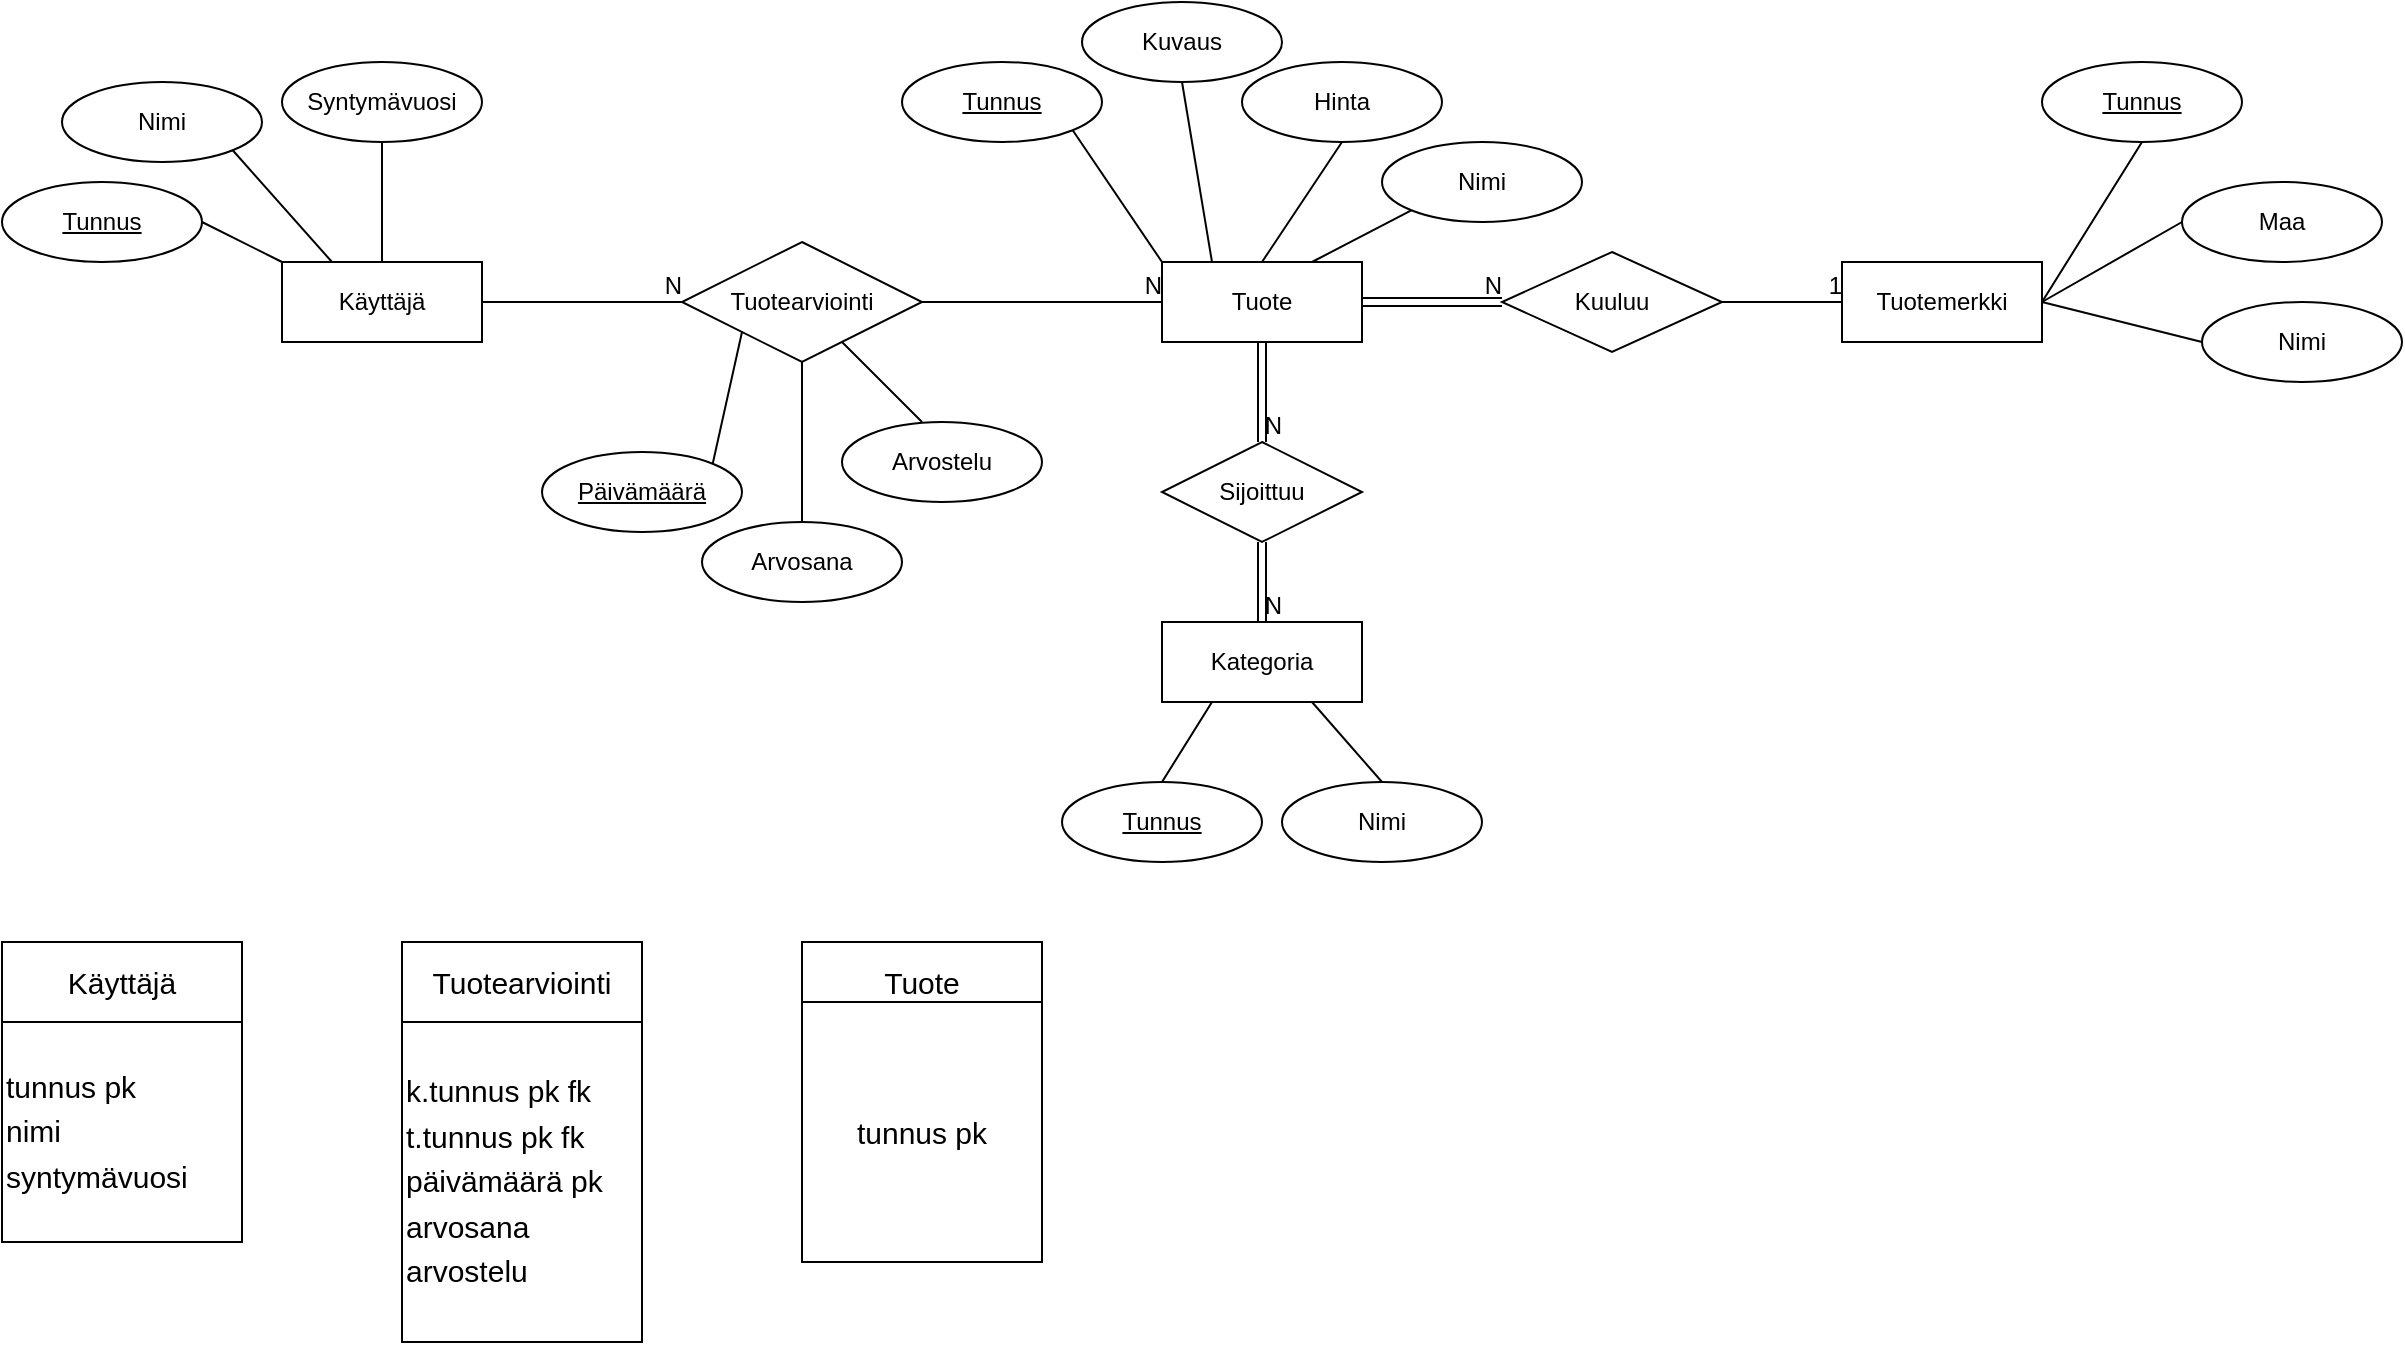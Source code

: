 <mxfile version="20.3.7" type="github">
  <diagram id="m7byCUXv8bsZPGeRrNFc" name="Page-1">
    <mxGraphModel dx="1247" dy="1045" grid="1" gridSize="10" guides="1" tooltips="1" connect="1" arrows="1" fold="1" page="1" pageScale="1" pageWidth="1390" pageHeight="980" math="0" shadow="0">
      <root>
        <mxCell id="0" />
        <mxCell id="1" parent="0" />
        <mxCell id="1J8m2lMNwZSa7RevFoXh-1" value="Kategoria" style="whiteSpace=wrap;html=1;align=center;" parent="1" vertex="1">
          <mxGeometry x="620" y="320" width="100" height="40" as="geometry" />
        </mxCell>
        <mxCell id="1J8m2lMNwZSa7RevFoXh-2" value="Tuotemerkki" style="whiteSpace=wrap;html=1;align=center;" parent="1" vertex="1">
          <mxGeometry x="960" y="140" width="100" height="40" as="geometry" />
        </mxCell>
        <mxCell id="1J8m2lMNwZSa7RevFoXh-3" value="Tuote" style="whiteSpace=wrap;html=1;align=center;" parent="1" vertex="1">
          <mxGeometry x="620" y="140" width="100" height="40" as="geometry" />
        </mxCell>
        <mxCell id="1J8m2lMNwZSa7RevFoXh-4" value="Käyttäjä" style="whiteSpace=wrap;html=1;align=center;" parent="1" vertex="1">
          <mxGeometry x="180" y="140" width="100" height="40" as="geometry" />
        </mxCell>
        <mxCell id="1J8m2lMNwZSa7RevFoXh-5" value="Tunnus" style="ellipse;whiteSpace=wrap;html=1;align=center;fontStyle=4;" parent="1" vertex="1">
          <mxGeometry x="40" y="100" width="100" height="40" as="geometry" />
        </mxCell>
        <mxCell id="1J8m2lMNwZSa7RevFoXh-6" value="Nimi" style="ellipse;whiteSpace=wrap;html=1;align=center;" parent="1" vertex="1">
          <mxGeometry x="70" y="50" width="100" height="40" as="geometry" />
        </mxCell>
        <mxCell id="1J8m2lMNwZSa7RevFoXh-7" value="Syntymävuosi" style="ellipse;whiteSpace=wrap;html=1;align=center;" parent="1" vertex="1">
          <mxGeometry x="180" y="40" width="100" height="40" as="geometry" />
        </mxCell>
        <mxCell id="1J8m2lMNwZSa7RevFoXh-8" value="" style="endArrow=none;html=1;rounded=0;exitX=1;exitY=0.5;exitDx=0;exitDy=0;entryX=0;entryY=0;entryDx=0;entryDy=0;" parent="1" source="1J8m2lMNwZSa7RevFoXh-5" target="1J8m2lMNwZSa7RevFoXh-4" edge="1">
          <mxGeometry relative="1" as="geometry">
            <mxPoint x="370" y="350" as="sourcePoint" />
            <mxPoint x="530" y="350" as="targetPoint" />
          </mxGeometry>
        </mxCell>
        <mxCell id="1J8m2lMNwZSa7RevFoXh-9" value="" style="endArrow=none;html=1;rounded=0;exitX=1;exitY=1;exitDx=0;exitDy=0;entryX=0.25;entryY=0;entryDx=0;entryDy=0;" parent="1" source="1J8m2lMNwZSa7RevFoXh-6" target="1J8m2lMNwZSa7RevFoXh-4" edge="1">
          <mxGeometry relative="1" as="geometry">
            <mxPoint x="370" y="350" as="sourcePoint" />
            <mxPoint x="530" y="350" as="targetPoint" />
          </mxGeometry>
        </mxCell>
        <mxCell id="1J8m2lMNwZSa7RevFoXh-10" value="" style="endArrow=none;html=1;rounded=0;exitX=0.5;exitY=1;exitDx=0;exitDy=0;entryX=0.5;entryY=0;entryDx=0;entryDy=0;" parent="1" source="1J8m2lMNwZSa7RevFoXh-7" target="1J8m2lMNwZSa7RevFoXh-4" edge="1">
          <mxGeometry relative="1" as="geometry">
            <mxPoint x="370" y="350" as="sourcePoint" />
            <mxPoint x="530" y="350" as="targetPoint" />
          </mxGeometry>
        </mxCell>
        <mxCell id="1J8m2lMNwZSa7RevFoXh-13" value="Tunnus" style="ellipse;whiteSpace=wrap;html=1;align=center;fontStyle=4;" parent="1" vertex="1">
          <mxGeometry x="490" y="40" width="100" height="40" as="geometry" />
        </mxCell>
        <mxCell id="1J8m2lMNwZSa7RevFoXh-14" value="Hinta" style="ellipse;whiteSpace=wrap;html=1;align=center;" parent="1" vertex="1">
          <mxGeometry x="660" y="40" width="100" height="40" as="geometry" />
        </mxCell>
        <mxCell id="1J8m2lMNwZSa7RevFoXh-15" value="Nimi" style="ellipse;whiteSpace=wrap;html=1;align=center;" parent="1" vertex="1">
          <mxGeometry x="730" y="80" width="100" height="40" as="geometry" />
        </mxCell>
        <mxCell id="1J8m2lMNwZSa7RevFoXh-16" value="Kuvaus" style="ellipse;whiteSpace=wrap;html=1;align=center;" parent="1" vertex="1">
          <mxGeometry x="580" y="10" width="100" height="40" as="geometry" />
        </mxCell>
        <mxCell id="1J8m2lMNwZSa7RevFoXh-18" value="" style="endArrow=none;html=1;rounded=0;exitX=0.5;exitY=1;exitDx=0;exitDy=0;entryX=0.5;entryY=0;entryDx=0;entryDy=0;" parent="1" source="1J8m2lMNwZSa7RevFoXh-14" edge="1" target="1J8m2lMNwZSa7RevFoXh-3">
          <mxGeometry relative="1" as="geometry">
            <mxPoint x="800" y="120" as="sourcePoint" />
            <mxPoint x="730" y="140" as="targetPoint" />
          </mxGeometry>
        </mxCell>
        <mxCell id="1J8m2lMNwZSa7RevFoXh-19" value="" style="endArrow=none;html=1;rounded=0;exitX=0.5;exitY=1;exitDx=0;exitDy=0;entryX=0.25;entryY=0;entryDx=0;entryDy=0;" parent="1" source="1J8m2lMNwZSa7RevFoXh-16" target="1J8m2lMNwZSa7RevFoXh-3" edge="1">
          <mxGeometry relative="1" as="geometry">
            <mxPoint x="820" y="70" as="sourcePoint" />
            <mxPoint x="980" y="70" as="targetPoint" />
          </mxGeometry>
        </mxCell>
        <mxCell id="1J8m2lMNwZSa7RevFoXh-20" value="" style="endArrow=none;html=1;rounded=0;entryX=0.75;entryY=0;entryDx=0;entryDy=0;exitX=0;exitY=1;exitDx=0;exitDy=0;" parent="1" source="1J8m2lMNwZSa7RevFoXh-15" target="1J8m2lMNwZSa7RevFoXh-3" edge="1">
          <mxGeometry relative="1" as="geometry">
            <mxPoint x="820" y="170" as="sourcePoint" />
            <mxPoint x="980" y="70" as="targetPoint" />
          </mxGeometry>
        </mxCell>
        <mxCell id="1J8m2lMNwZSa7RevFoXh-21" value="" style="endArrow=none;html=1;rounded=0;exitX=0;exitY=0;exitDx=0;exitDy=0;entryX=1;entryY=1;entryDx=0;entryDy=0;" parent="1" source="1J8m2lMNwZSa7RevFoXh-3" edge="1">
          <mxGeometry relative="1" as="geometry">
            <mxPoint x="850" y="170" as="sourcePoint" />
            <mxPoint x="575.355" y="74.142" as="targetPoint" />
          </mxGeometry>
        </mxCell>
        <mxCell id="IW8RWpqijLfftMrdImLm-1" value="Tunnus" style="ellipse;whiteSpace=wrap;html=1;align=center;fontStyle=4;" vertex="1" parent="1">
          <mxGeometry x="570" y="400" width="100" height="40" as="geometry" />
        </mxCell>
        <mxCell id="IW8RWpqijLfftMrdImLm-2" value="Nimi" style="ellipse;whiteSpace=wrap;html=1;align=center;" vertex="1" parent="1">
          <mxGeometry x="680" y="400" width="100" height="40" as="geometry" />
        </mxCell>
        <mxCell id="IW8RWpqijLfftMrdImLm-5" value="" style="endArrow=none;html=1;rounded=0;exitX=0.5;exitY=0;exitDx=0;exitDy=0;entryX=0.25;entryY=1;entryDx=0;entryDy=0;" edge="1" parent="1" source="IW8RWpqijLfftMrdImLm-1" target="1J8m2lMNwZSa7RevFoXh-1">
          <mxGeometry relative="1" as="geometry">
            <mxPoint x="605.355" y="385.858" as="sourcePoint" />
            <mxPoint x="870" y="350" as="targetPoint" />
          </mxGeometry>
        </mxCell>
        <mxCell id="IW8RWpqijLfftMrdImLm-6" value="" style="endArrow=none;html=1;rounded=0;exitX=0.5;exitY=0;exitDx=0;exitDy=0;entryX=0.75;entryY=1;entryDx=0;entryDy=0;" edge="1" parent="1" source="IW8RWpqijLfftMrdImLm-2" target="1J8m2lMNwZSa7RevFoXh-1">
          <mxGeometry relative="1" as="geometry">
            <mxPoint x="710" y="350" as="sourcePoint" />
            <mxPoint x="870" y="350" as="targetPoint" />
          </mxGeometry>
        </mxCell>
        <mxCell id="IW8RWpqijLfftMrdImLm-7" value="Tunnus&lt;br&gt;" style="ellipse;whiteSpace=wrap;html=1;align=center;fontStyle=4;" vertex="1" parent="1">
          <mxGeometry x="1060" y="40" width="100" height="40" as="geometry" />
        </mxCell>
        <mxCell id="IW8RWpqijLfftMrdImLm-8" value="Nimi" style="ellipse;whiteSpace=wrap;html=1;align=center;" vertex="1" parent="1">
          <mxGeometry x="1140" y="160" width="100" height="40" as="geometry" />
        </mxCell>
        <mxCell id="IW8RWpqijLfftMrdImLm-9" value="Maa" style="ellipse;whiteSpace=wrap;html=1;align=center;" vertex="1" parent="1">
          <mxGeometry x="1130" y="100" width="100" height="40" as="geometry" />
        </mxCell>
        <mxCell id="IW8RWpqijLfftMrdImLm-10" value="" style="endArrow=none;html=1;rounded=0;entryX=0.5;entryY=1;entryDx=0;entryDy=0;exitX=1;exitY=0.5;exitDx=0;exitDy=0;" edge="1" parent="1" source="1J8m2lMNwZSa7RevFoXh-2" target="IW8RWpqijLfftMrdImLm-7">
          <mxGeometry relative="1" as="geometry">
            <mxPoint x="910" y="150" as="sourcePoint" />
            <mxPoint x="1070" y="150" as="targetPoint" />
          </mxGeometry>
        </mxCell>
        <mxCell id="IW8RWpqijLfftMrdImLm-11" value="" style="endArrow=none;html=1;rounded=0;exitX=0;exitY=0.5;exitDx=0;exitDy=0;entryX=1;entryY=0.5;entryDx=0;entryDy=0;" edge="1" parent="1" source="IW8RWpqijLfftMrdImLm-9" target="1J8m2lMNwZSa7RevFoXh-2">
          <mxGeometry relative="1" as="geometry">
            <mxPoint x="910" y="150" as="sourcePoint" />
            <mxPoint x="1070" y="150" as="targetPoint" />
          </mxGeometry>
        </mxCell>
        <mxCell id="IW8RWpqijLfftMrdImLm-12" value="" style="endArrow=none;html=1;rounded=0;exitX=0;exitY=0.5;exitDx=0;exitDy=0;entryX=1;entryY=0.5;entryDx=0;entryDy=0;" edge="1" parent="1" source="IW8RWpqijLfftMrdImLm-8" target="1J8m2lMNwZSa7RevFoXh-2">
          <mxGeometry relative="1" as="geometry">
            <mxPoint x="910" y="150" as="sourcePoint" />
            <mxPoint x="1070" y="150" as="targetPoint" />
          </mxGeometry>
        </mxCell>
        <mxCell id="IW8RWpqijLfftMrdImLm-15" value="Sijoittuu" style="shape=rhombus;perimeter=rhombusPerimeter;whiteSpace=wrap;html=1;align=center;" vertex="1" parent="1">
          <mxGeometry x="620" y="230" width="100" height="50" as="geometry" />
        </mxCell>
        <mxCell id="IW8RWpqijLfftMrdImLm-30" value="" style="endArrow=none;html=1;rounded=0;exitX=1;exitY=0.5;exitDx=0;exitDy=0;entryX=0;entryY=0.5;entryDx=0;entryDy=0;" edge="1" parent="1" target="1J8m2lMNwZSa7RevFoXh-3">
          <mxGeometry relative="1" as="geometry">
            <mxPoint x="500" y="160" as="sourcePoint" />
            <mxPoint x="580" y="270" as="targetPoint" />
          </mxGeometry>
        </mxCell>
        <mxCell id="IW8RWpqijLfftMrdImLm-31" value="N" style="resizable=0;html=1;align=right;verticalAlign=bottom;" connectable="0" vertex="1" parent="IW8RWpqijLfftMrdImLm-30">
          <mxGeometry x="1" relative="1" as="geometry" />
        </mxCell>
        <mxCell id="IW8RWpqijLfftMrdImLm-33" value="" style="endArrow=none;html=1;rounded=0;exitX=1;exitY=0.5;exitDx=0;exitDy=0;entryX=0;entryY=0.5;entryDx=0;entryDy=0;" edge="1" parent="1" source="1J8m2lMNwZSa7RevFoXh-4">
          <mxGeometry relative="1" as="geometry">
            <mxPoint x="360" y="270" as="sourcePoint" />
            <mxPoint x="380" y="160" as="targetPoint" />
          </mxGeometry>
        </mxCell>
        <mxCell id="IW8RWpqijLfftMrdImLm-34" value="N" style="resizable=0;html=1;align=right;verticalAlign=bottom;" connectable="0" vertex="1" parent="IW8RWpqijLfftMrdImLm-33">
          <mxGeometry x="1" relative="1" as="geometry" />
        </mxCell>
        <mxCell id="IW8RWpqijLfftMrdImLm-42" value="" style="shape=link;html=1;rounded=0;exitX=0.5;exitY=1;exitDx=0;exitDy=0;" edge="1" parent="1" source="IW8RWpqijLfftMrdImLm-15" target="1J8m2lMNwZSa7RevFoXh-1">
          <mxGeometry relative="1" as="geometry">
            <mxPoint x="760" y="270" as="sourcePoint" />
            <mxPoint x="920" y="270" as="targetPoint" />
          </mxGeometry>
        </mxCell>
        <mxCell id="IW8RWpqijLfftMrdImLm-43" value="N" style="resizable=0;html=1;align=right;verticalAlign=bottom;" connectable="0" vertex="1" parent="IW8RWpqijLfftMrdImLm-42">
          <mxGeometry x="1" relative="1" as="geometry">
            <mxPoint x="10" as="offset" />
          </mxGeometry>
        </mxCell>
        <mxCell id="IW8RWpqijLfftMrdImLm-49" value="" style="shape=link;html=1;rounded=0;exitX=0.5;exitY=1;exitDx=0;exitDy=0;entryX=0.5;entryY=0;entryDx=0;entryDy=0;" edge="1" parent="1" source="1J8m2lMNwZSa7RevFoXh-3" target="IW8RWpqijLfftMrdImLm-15">
          <mxGeometry relative="1" as="geometry">
            <mxPoint x="840" y="270" as="sourcePoint" />
            <mxPoint x="1000" y="270" as="targetPoint" />
          </mxGeometry>
        </mxCell>
        <mxCell id="IW8RWpqijLfftMrdImLm-50" value="N" style="resizable=0;html=1;align=right;verticalAlign=bottom;" connectable="0" vertex="1" parent="IW8RWpqijLfftMrdImLm-49">
          <mxGeometry x="1" relative="1" as="geometry">
            <mxPoint x="10" as="offset" />
          </mxGeometry>
        </mxCell>
        <mxCell id="IW8RWpqijLfftMrdImLm-51" value="Kuuluu" style="shape=rhombus;perimeter=rhombusPerimeter;whiteSpace=wrap;html=1;align=center;" vertex="1" parent="1">
          <mxGeometry x="790" y="135" width="110" height="50" as="geometry" />
        </mxCell>
        <mxCell id="IW8RWpqijLfftMrdImLm-58" value="" style="shape=link;html=1;rounded=0;exitX=1;exitY=0.5;exitDx=0;exitDy=0;entryX=0;entryY=0.5;entryDx=0;entryDy=0;" edge="1" parent="1" source="1J8m2lMNwZSa7RevFoXh-3" target="IW8RWpqijLfftMrdImLm-51">
          <mxGeometry relative="1" as="geometry">
            <mxPoint x="790" y="310" as="sourcePoint" />
            <mxPoint x="950" y="310" as="targetPoint" />
          </mxGeometry>
        </mxCell>
        <mxCell id="IW8RWpqijLfftMrdImLm-59" value="N" style="resizable=0;html=1;align=right;verticalAlign=bottom;" connectable="0" vertex="1" parent="IW8RWpqijLfftMrdImLm-58">
          <mxGeometry x="1" relative="1" as="geometry" />
        </mxCell>
        <mxCell id="IW8RWpqijLfftMrdImLm-60" value="" style="endArrow=none;html=1;rounded=0;exitX=1;exitY=0.5;exitDx=0;exitDy=0;entryX=0;entryY=0.5;entryDx=0;entryDy=0;" edge="1" parent="1" source="IW8RWpqijLfftMrdImLm-51" target="1J8m2lMNwZSa7RevFoXh-2">
          <mxGeometry relative="1" as="geometry">
            <mxPoint x="950" y="160" as="sourcePoint" />
            <mxPoint x="1020" y="160" as="targetPoint" />
          </mxGeometry>
        </mxCell>
        <mxCell id="IW8RWpqijLfftMrdImLm-61" value="1" style="resizable=0;html=1;align=right;verticalAlign=bottom;" connectable="0" vertex="1" parent="IW8RWpqijLfftMrdImLm-60">
          <mxGeometry x="1" relative="1" as="geometry" />
        </mxCell>
        <mxCell id="IW8RWpqijLfftMrdImLm-62" value="Arvostelu" style="ellipse;whiteSpace=wrap;html=1;align=center;" vertex="1" parent="1">
          <mxGeometry x="460" y="220" width="100" height="40" as="geometry" />
        </mxCell>
        <mxCell id="IW8RWpqijLfftMrdImLm-63" value="Arvosana" style="ellipse;whiteSpace=wrap;html=1;align=center;" vertex="1" parent="1">
          <mxGeometry x="390" y="270" width="100" height="40" as="geometry" />
        </mxCell>
        <mxCell id="IW8RWpqijLfftMrdImLm-64" value="Päivämäärä" style="ellipse;whiteSpace=wrap;html=1;align=center;fontStyle=4;" vertex="1" parent="1">
          <mxGeometry x="310" y="235" width="100" height="40" as="geometry" />
        </mxCell>
        <mxCell id="IW8RWpqijLfftMrdImLm-67" value="" style="endArrow=none;html=1;rounded=0;" edge="1" parent="1" target="IW8RWpqijLfftMrdImLm-71">
          <mxGeometry relative="1" as="geometry">
            <mxPoint x="500" y="220" as="sourcePoint" />
            <mxPoint x="470" y="190" as="targetPoint" />
          </mxGeometry>
        </mxCell>
        <mxCell id="IW8RWpqijLfftMrdImLm-68" value="" style="endArrow=none;html=1;rounded=0;entryX=0.5;entryY=1;entryDx=0;entryDy=0;exitX=0.5;exitY=0;exitDx=0;exitDy=0;" edge="1" parent="1" source="IW8RWpqijLfftMrdImLm-63">
          <mxGeometry relative="1" as="geometry">
            <mxPoint x="650" y="340" as="sourcePoint" />
            <mxPoint x="440" y="190" as="targetPoint" />
          </mxGeometry>
        </mxCell>
        <mxCell id="IW8RWpqijLfftMrdImLm-69" value="" style="endArrow=none;html=1;rounded=0;exitX=0;exitY=1;exitDx=0;exitDy=0;entryX=1;entryY=0;entryDx=0;entryDy=0;" edge="1" parent="1" source="IW8RWpqijLfftMrdImLm-71" target="IW8RWpqijLfftMrdImLm-64">
          <mxGeometry relative="1" as="geometry">
            <mxPoint x="410" y="190" as="sourcePoint" />
            <mxPoint x="810" y="340" as="targetPoint" />
          </mxGeometry>
        </mxCell>
        <mxCell id="IW8RWpqijLfftMrdImLm-71" value="Tuotearviointi" style="shape=rhombus;perimeter=rhombusPerimeter;whiteSpace=wrap;html=1;align=center;" vertex="1" parent="1">
          <mxGeometry x="380" y="130" width="120" height="60" as="geometry" />
        </mxCell>
        <mxCell id="IW8RWpqijLfftMrdImLm-86" value="&lt;font style=&quot;font-size: 15px;&quot;&gt;Käyttäjä&lt;/font&gt;" style="rounded=0;whiteSpace=wrap;html=1;" vertex="1" parent="1">
          <mxGeometry x="40" y="480" width="120" height="40" as="geometry" />
        </mxCell>
        <mxCell id="IW8RWpqijLfftMrdImLm-87" value="&lt;p style=&quot;line-height: 1.5;&quot;&gt;tunnus pk&lt;br&gt;nimi&lt;br&gt;syntymävuosi&lt;br&gt;&lt;/p&gt;" style="whiteSpace=wrap;html=1;fontSize=15;align=left;" vertex="1" parent="1">
          <mxGeometry x="40" y="520" width="120" height="110" as="geometry" />
        </mxCell>
        <mxCell id="IW8RWpqijLfftMrdImLm-88" value="Tuotearviointi" style="whiteSpace=wrap;html=1;fontSize=15;" vertex="1" parent="1">
          <mxGeometry x="240" y="480" width="120" height="40" as="geometry" />
        </mxCell>
        <mxCell id="IW8RWpqijLfftMrdImLm-89" value="&lt;p style=&quot;line-height: 1.5;&quot;&gt;k.tunnus pk fk&lt;br&gt;t.tunnus pk fk&lt;br&gt;päivämäärä pk&lt;br&gt;arvosana&lt;br&gt;arvostelu&lt;/p&gt;" style="whiteSpace=wrap;html=1;fontSize=15;align=left;" vertex="1" parent="1">
          <mxGeometry x="240" y="520" width="120" height="160" as="geometry" />
        </mxCell>
        <mxCell id="IW8RWpqijLfftMrdImLm-90" value="Tuote" style="whiteSpace=wrap;html=1;fontSize=15;" vertex="1" parent="1">
          <mxGeometry x="440" y="480" width="120" height="40" as="geometry" />
        </mxCell>
        <mxCell id="IW8RWpqijLfftMrdImLm-91" value="tunnus pk&lt;br&gt;" style="whiteSpace=wrap;html=1;fontSize=15;" vertex="1" parent="1">
          <mxGeometry x="440" y="510" width="120" height="130" as="geometry" />
        </mxCell>
      </root>
    </mxGraphModel>
  </diagram>
</mxfile>
